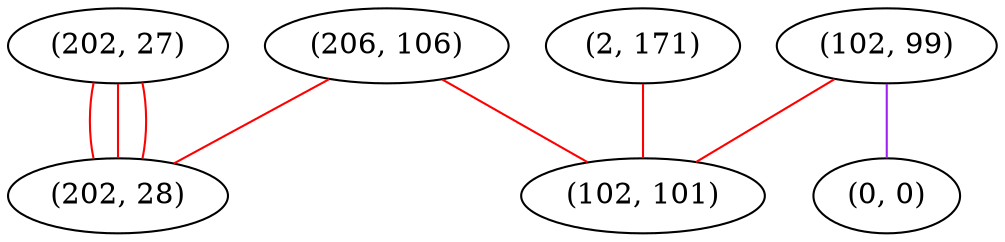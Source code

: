 graph "" {
"(206, 106)";
"(2, 171)";
"(102, 99)";
"(0, 0)";
"(202, 27)";
"(202, 28)";
"(102, 101)";
"(206, 106)" -- "(202, 28)"  [color=red, key=0, weight=1];
"(206, 106)" -- "(102, 101)"  [color=red, key=0, weight=1];
"(2, 171)" -- "(102, 101)"  [color=red, key=0, weight=1];
"(102, 99)" -- "(0, 0)"  [color=purple, key=0, weight=4];
"(102, 99)" -- "(102, 101)"  [color=red, key=0, weight=1];
"(202, 27)" -- "(202, 28)"  [color=red, key=0, weight=1];
"(202, 27)" -- "(202, 28)"  [color=red, key=1, weight=1];
"(202, 27)" -- "(202, 28)"  [color=red, key=2, weight=1];
}
